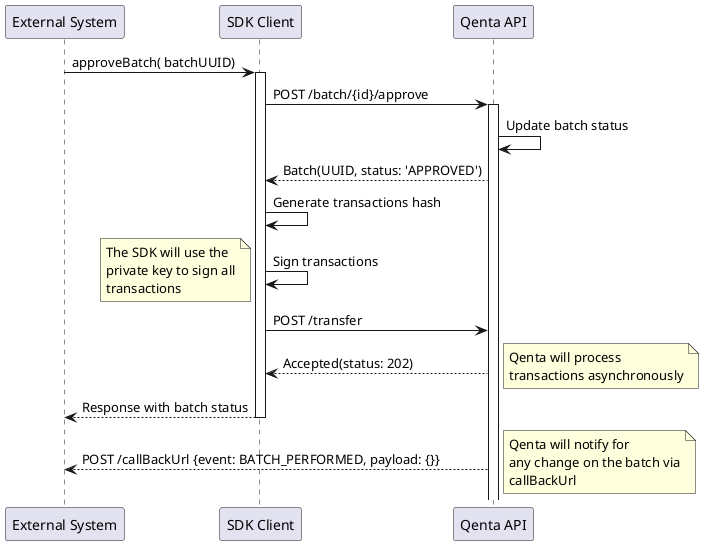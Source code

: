 @startuml
participant "External System" as Application
participant "SDK Client" as SdkClient
participant "Qenta API" as Qenta

Application -> SdkClient: approveBatch( batchUUID)
activate SdkClient

SdkClient -> Qenta: POST /batch/{id}/approve
activate Qenta

Qenta -> Qenta: Update batch status
Qenta --> SdkClient: Batch(UUID, status: 'APPROVED')
SdkClient -> SdkClient: Generate transactions hash
SdkClient -> SdkClient: Sign transactions
note left
The SDK will use the
private key to sign all
transactions
end note
SdkClient -> Qenta: POST /transfer
Qenta --> SdkClient: Accepted(status: 202)
note right
Qenta will process
transactions asynchronously
end note
SdkClient --> Application: Response with batch status

deactivate SdkClient

Qenta --> Application: POST /callBackUrl {event: BATCH_PERFORMED, payload: {}}
note right
Qenta will notify for
any change on the batch via
callBackUrl
end note

@enduml
